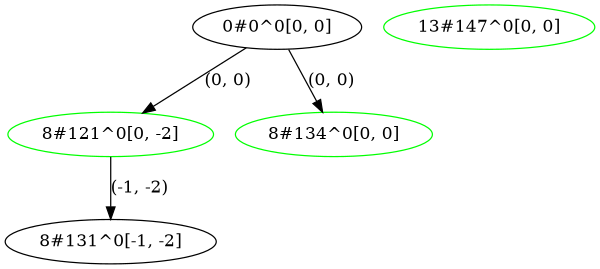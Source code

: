 digraph G { 
size = "4,4";
Node_0_0[label = "0#0^0[0, 0]"]
	Node_0_0 -> Node_8_121[label = "(0, 0)"];
	Node_0_0 -> Node_8_134[label = "(0, 0)"];
Node_8_121[label = "8#121^0[0, -2]", color = green]
	Node_8_121 -> Node_8_131[label = "(-1, -2)"];
Node_8_131[label = "8#131^0[-1, -2]"]
Node_8_134[label = "8#134^0[0, 0]", color = green]
Node_13_147[label = "13#147^0[0, 0]", color = green]
}